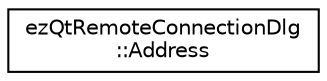 digraph "Graphical Class Hierarchy"
{
 // LATEX_PDF_SIZE
  edge [fontname="Helvetica",fontsize="10",labelfontname="Helvetica",labelfontsize="10"];
  node [fontname="Helvetica",fontsize="10",shape=record];
  rankdir="LR";
  Node0 [label="ezQtRemoteConnectionDlg\l::Address",height=0.2,width=0.4,color="black", fillcolor="white", style="filled",URL="$d6/d2c/structez_qt_remote_connection_dlg_1_1_address.htm",tooltip=" "];
}
